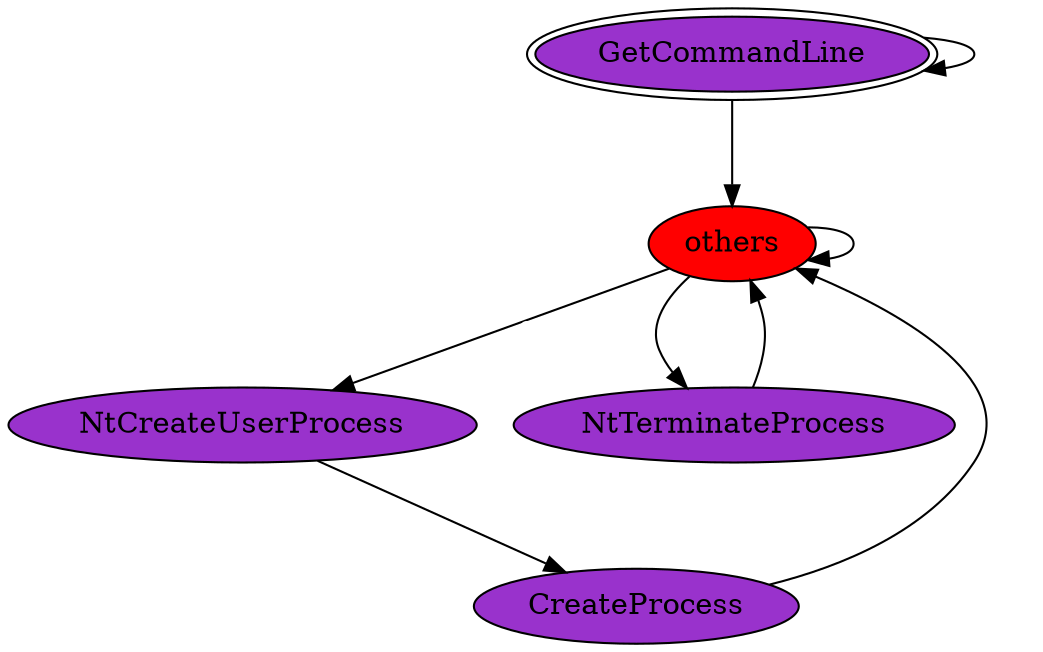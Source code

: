 digraph "./REPORTS/6733/API_PER_CATEGORY/CreateProcess.exe_3328_Processes_API_per_Category_Transition_Matrix" {
	GetCommandLine [label=GetCommandLine fillcolor=darkorchid peripheries=2 style=filled]
	GetCommandLine -> GetCommandLine [label=0.5 fontcolor=white]
	others [label=others fillcolor=red style=filled]
	GetCommandLine -> others [label=0.5 fontcolor=white]
	others -> others [label=0.9663 fontcolor=white]
	NtCreateUserProcess [label=NtCreateUserProcess fillcolor=darkorchid style=filled]
	others -> NtCreateUserProcess [label=0.0112 fontcolor=white]
	NtTerminateProcess [label=NtTerminateProcess fillcolor=darkorchid style=filled]
	others -> NtTerminateProcess [label=0.0225 fontcolor=white]
	CreateProcess [label=CreateProcess fillcolor=darkorchid style=filled]
	NtCreateUserProcess -> CreateProcess [label=1.0 fontcolor=white]
	CreateProcess -> others [label=1.0 fontcolor=white]
	NtTerminateProcess -> others [label=1.0 fontcolor=white]
}
